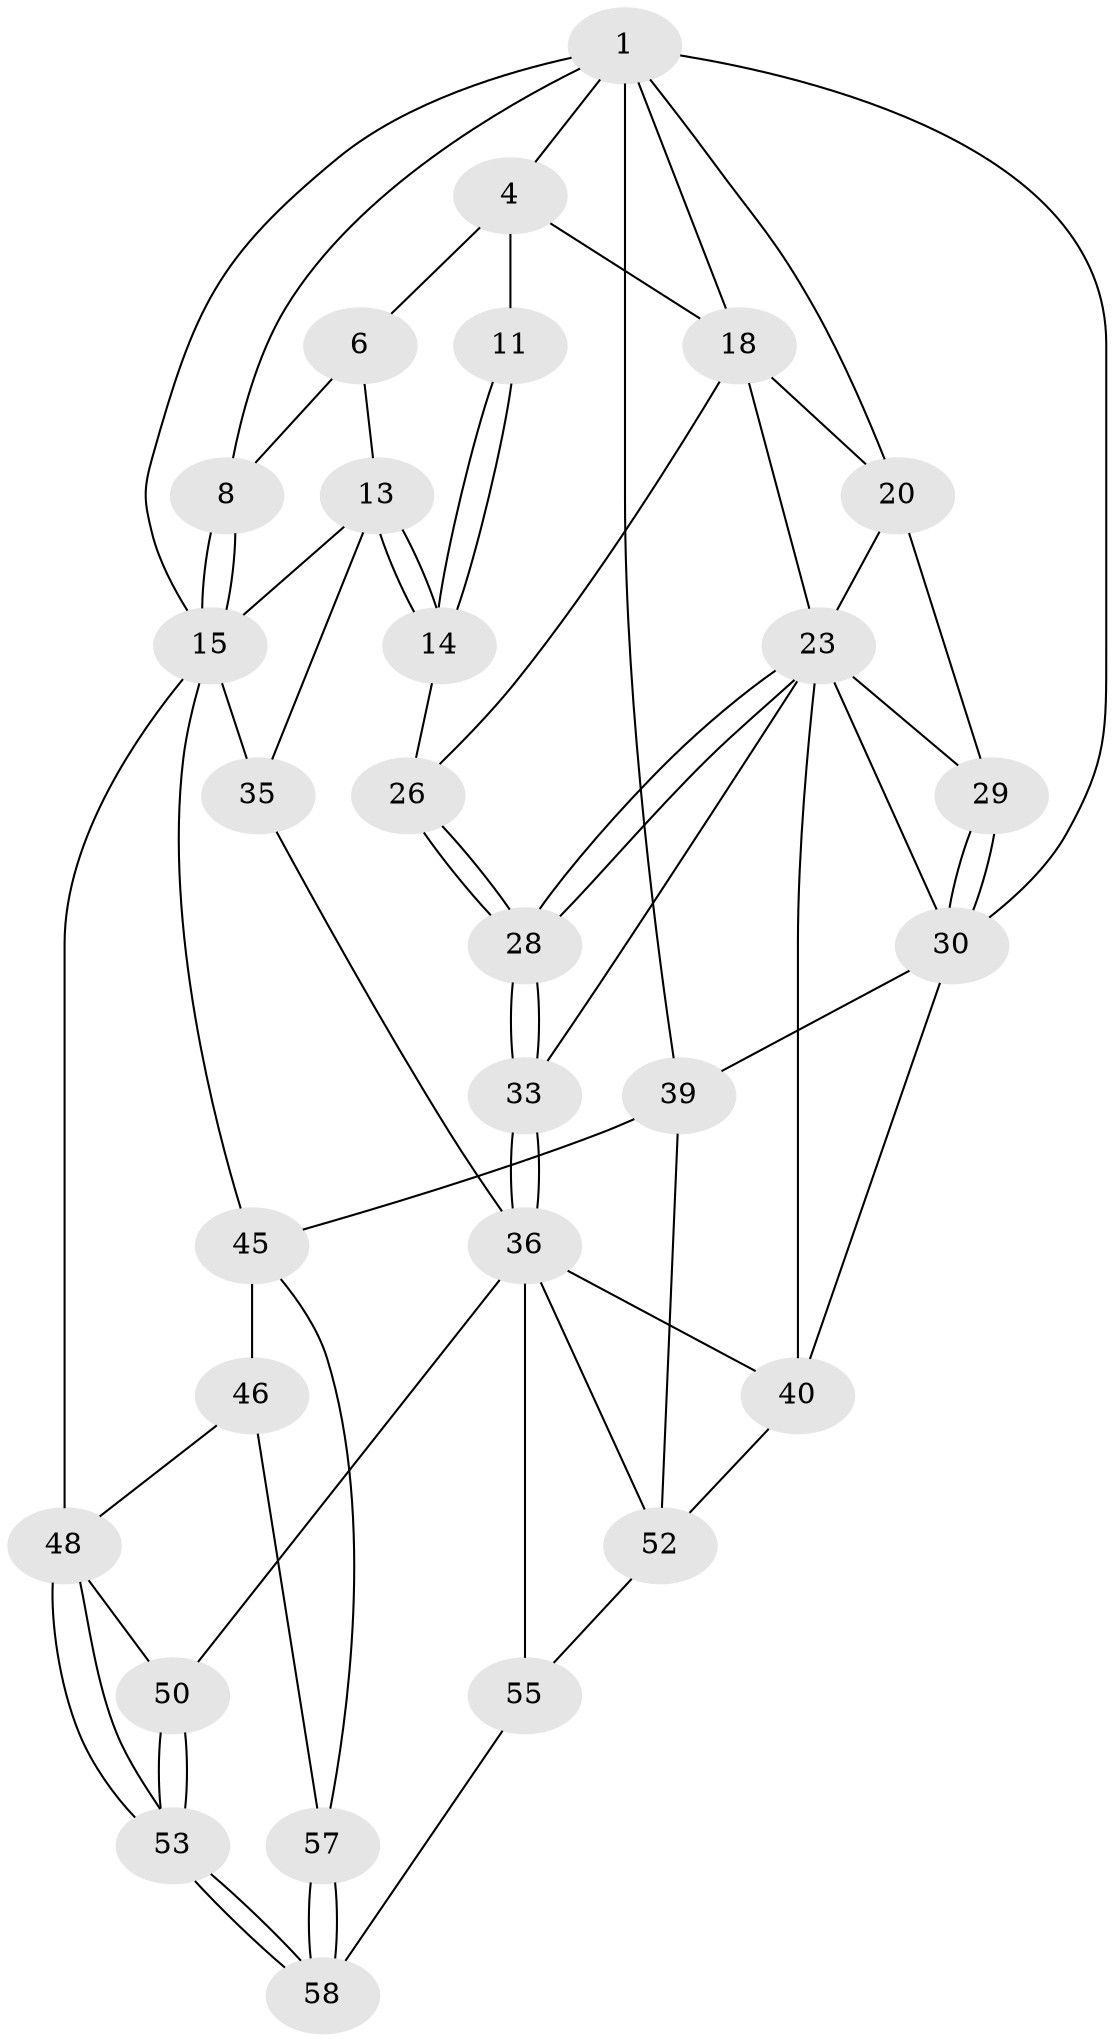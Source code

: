// original degree distribution, {3: 0.034482758620689655, 5: 0.4827586206896552, 4: 0.27586206896551724, 6: 0.20689655172413793}
// Generated by graph-tools (version 1.1) at 2025/17/03/09/25 04:17:09]
// undirected, 29 vertices, 68 edges
graph export_dot {
graph [start="1"]
  node [color=gray90,style=filled];
  1 [pos="+0.4523447538874925+0",super="+2+7"];
  4 [pos="+0.20640633094499383+0.13777385026895037",super="+12+5"];
  6 [pos="+0.4076030481785378+0.06353478594164637",super="+9"];
  8 [pos="+0.7109076612756421+0"];
  11 [pos="+0.35190191489052614+0.27855875260708607"];
  13 [pos="+0.45908083723691545+0.3661561394231067",super="+27"];
  14 [pos="+0.44310873243976373+0.3655399589312616"];
  15 [pos="+0.8595345082682754+0.4039822172981917",super="+16"];
  18 [pos="+0.197213295058433+0.2898182126791728",super="+22+19"];
  20 [pos="+0.11357785081026564+0.30053986945102085",super="+25"];
  23 [pos="+0.2001403255058565+0.34117558273559334",super="+24"];
  26 [pos="+0.43046035948560674+0.3722699049310524"];
  28 [pos="+0.2923491883148221+0.4587444790125877"];
  29 [pos="+0+0.34590082553380674"];
  30 [pos="+0+0.11326201062387224",super="+37"];
  33 [pos="+0.25238908458382964+0.5051692476352866"];
  35 [pos="+0.4676385130245928+0.6869588689961331"];
  36 [pos="+0.4410550514057716+0.7009049807547653",super="+42"];
  39 [pos="+0+1"];
  40 [pos="+0.15441270884418054+0.5747064707924529",super="+41"];
  45 [pos="+0.9943062048629919+0.56707814939154",super="+54"];
  46 [pos="+0.834711430219334+0.8042249887007481",super="+47"];
  48 [pos="+0.6882150860990074+0.8299112928608963",super="+49"];
  50 [pos="+0.5131228681564208+0.9591359448972039"];
  52 [pos="+0.1843338649526842+0.8581552164215006",super="+56"];
  53 [pos="+0.5356783951828357+1"];
  55 [pos="+0.28589125217305694+1"];
  57 [pos="+0.715171307570259+1"];
  58 [pos="+0.5810485351279314+1"];
  1 -- 4;
  1 -- 39;
  1 -- 20;
  1 -- 30;
  1 -- 8;
  1 -- 18;
  1 -- 15;
  4 -- 18;
  4 -- 11 [weight=2];
  4 -- 6;
  6 -- 8;
  6 -- 13;
  8 -- 15;
  8 -- 15;
  11 -- 14;
  11 -- 14;
  13 -- 14;
  13 -- 14;
  13 -- 35;
  13 -- 15;
  14 -- 26;
  15 -- 48;
  15 -- 35;
  15 -- 45;
  18 -- 26;
  18 -- 23;
  18 -- 20;
  20 -- 29;
  20 -- 23;
  23 -- 28;
  23 -- 28;
  23 -- 33;
  23 -- 40;
  23 -- 29;
  23 -- 30;
  26 -- 28;
  26 -- 28;
  28 -- 33;
  28 -- 33;
  29 -- 30;
  29 -- 30;
  30 -- 40;
  30 -- 39;
  33 -- 36;
  33 -- 36;
  35 -- 36;
  36 -- 50;
  36 -- 52;
  36 -- 55;
  36 -- 40;
  39 -- 52;
  39 -- 45;
  40 -- 52;
  45 -- 46 [weight=2];
  45 -- 57;
  46 -- 48;
  46 -- 57;
  48 -- 53;
  48 -- 53;
  48 -- 50;
  50 -- 53;
  50 -- 53;
  52 -- 55;
  53 -- 58;
  53 -- 58;
  55 -- 58;
  57 -- 58;
  57 -- 58;
}
